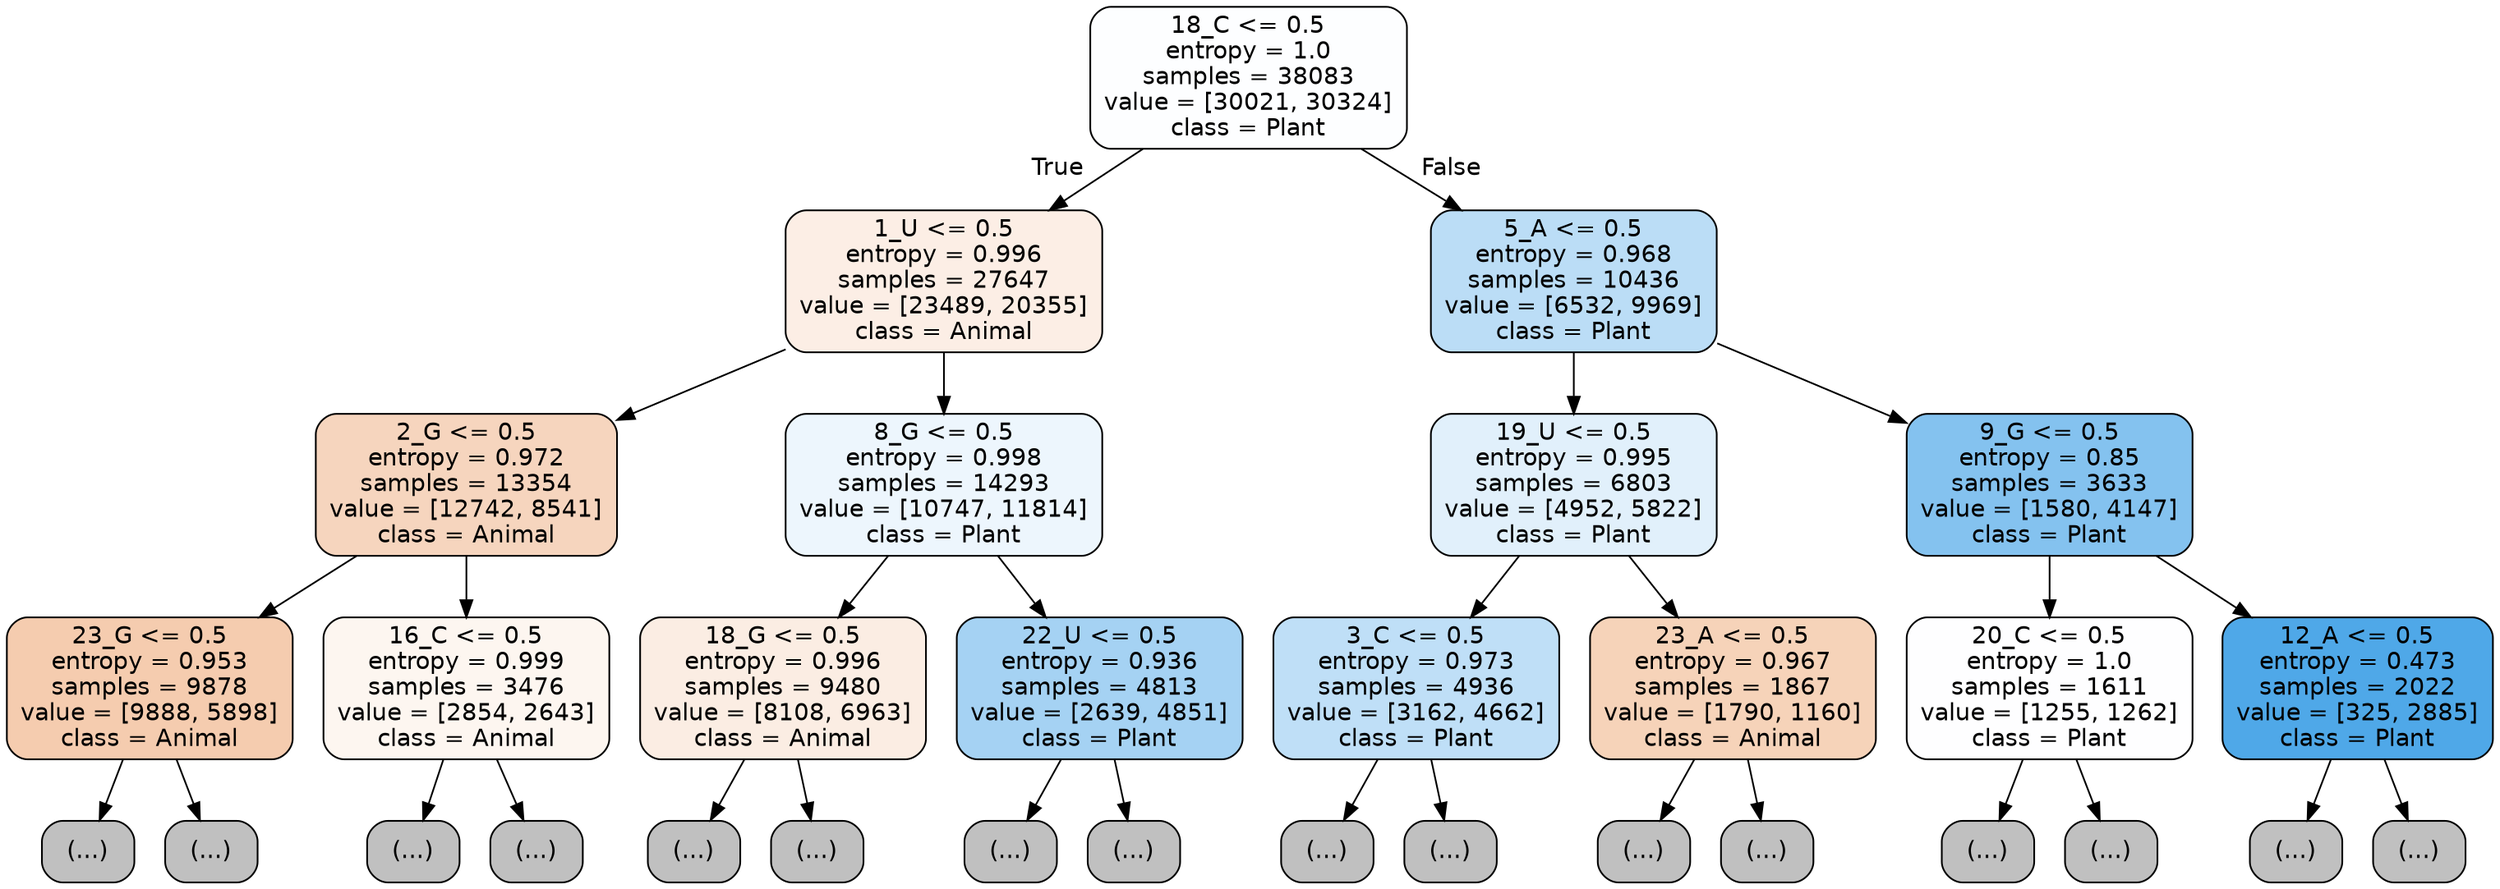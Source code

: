digraph Tree {
node [shape=box, style="filled, rounded", color="black", fontname="helvetica"] ;
edge [fontname="helvetica"] ;
0 [label="18_C <= 0.5\nentropy = 1.0\nsamples = 38083\nvalue = [30021, 30324]\nclass = Plant", fillcolor="#fdfeff"] ;
1 [label="1_U <= 0.5\nentropy = 0.996\nsamples = 27647\nvalue = [23489, 20355]\nclass = Animal", fillcolor="#fceee5"] ;
0 -> 1 [labeldistance=2.5, labelangle=45, headlabel="True"] ;
2 [label="2_G <= 0.5\nentropy = 0.972\nsamples = 13354\nvalue = [12742, 8541]\nclass = Animal", fillcolor="#f6d5be"] ;
1 -> 2 ;
3 [label="23_G <= 0.5\nentropy = 0.953\nsamples = 9878\nvalue = [9888, 5898]\nclass = Animal", fillcolor="#f5ccaf"] ;
2 -> 3 ;
4 [label="(...)", fillcolor="#C0C0C0"] ;
3 -> 4 ;
5121 [label="(...)", fillcolor="#C0C0C0"] ;
3 -> 5121 ;
5358 [label="16_C <= 0.5\nentropy = 0.999\nsamples = 3476\nvalue = [2854, 2643]\nclass = Animal", fillcolor="#fdf6f0"] ;
2 -> 5358 ;
5359 [label="(...)", fillcolor="#C0C0C0"] ;
5358 -> 5359 ;
6806 [label="(...)", fillcolor="#C0C0C0"] ;
5358 -> 6806 ;
7249 [label="8_G <= 0.5\nentropy = 0.998\nsamples = 14293\nvalue = [10747, 11814]\nclass = Plant", fillcolor="#edf6fd"] ;
1 -> 7249 ;
7250 [label="18_G <= 0.5\nentropy = 0.996\nsamples = 9480\nvalue = [8108, 6963]\nclass = Animal", fillcolor="#fbede3"] ;
7249 -> 7250 ;
7251 [label="(...)", fillcolor="#C0C0C0"] ;
7250 -> 7251 ;
9914 [label="(...)", fillcolor="#C0C0C0"] ;
7250 -> 9914 ;
11465 [label="22_U <= 0.5\nentropy = 0.936\nsamples = 4813\nvalue = [2639, 4851]\nclass = Plant", fillcolor="#a5d2f3"] ;
7249 -> 11465 ;
11466 [label="(...)", fillcolor="#C0C0C0"] ;
11465 -> 11466 ;
12757 [label="(...)", fillcolor="#C0C0C0"] ;
11465 -> 12757 ;
12946 [label="5_A <= 0.5\nentropy = 0.968\nsamples = 10436\nvalue = [6532, 9969]\nclass = Plant", fillcolor="#bbddf6"] ;
0 -> 12946 [labeldistance=2.5, labelangle=-45, headlabel="False"] ;
12947 [label="19_U <= 0.5\nentropy = 0.995\nsamples = 6803\nvalue = [4952, 5822]\nclass = Plant", fillcolor="#e1f0fb"] ;
12946 -> 12947 ;
12948 [label="3_C <= 0.5\nentropy = 0.973\nsamples = 4936\nvalue = [3162, 4662]\nclass = Plant", fillcolor="#bfdff7"] ;
12947 -> 12948 ;
12949 [label="(...)", fillcolor="#C0C0C0"] ;
12948 -> 12949 ;
14610 [label="(...)", fillcolor="#C0C0C0"] ;
12948 -> 14610 ;
15047 [label="23_A <= 0.5\nentropy = 0.967\nsamples = 1867\nvalue = [1790, 1160]\nclass = Animal", fillcolor="#f6d3b9"] ;
12947 -> 15047 ;
15048 [label="(...)", fillcolor="#C0C0C0"] ;
15047 -> 15048 ;
15889 [label="(...)", fillcolor="#C0C0C0"] ;
15047 -> 15889 ;
15898 [label="9_G <= 0.5\nentropy = 0.85\nsamples = 3633\nvalue = [1580, 4147]\nclass = Plant", fillcolor="#84c2ef"] ;
12946 -> 15898 ;
15899 [label="20_C <= 0.5\nentropy = 1.0\nsamples = 1611\nvalue = [1255, 1262]\nclass = Plant", fillcolor="#fefeff"] ;
15898 -> 15899 ;
15900 [label="(...)", fillcolor="#C0C0C0"] ;
15899 -> 15900 ;
16413 [label="(...)", fillcolor="#C0C0C0"] ;
15899 -> 16413 ;
16554 [label="12_A <= 0.5\nentropy = 0.473\nsamples = 2022\nvalue = [325, 2885]\nclass = Plant", fillcolor="#4fa8e8"] ;
15898 -> 16554 ;
16555 [label="(...)", fillcolor="#C0C0C0"] ;
16554 -> 16555 ;
16760 [label="(...)", fillcolor="#C0C0C0"] ;
16554 -> 16760 ;
}